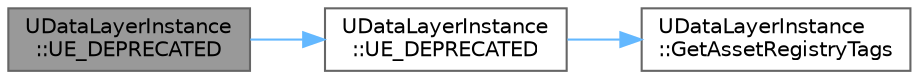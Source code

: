 digraph "UDataLayerInstance::UE_DEPRECATED"
{
 // INTERACTIVE_SVG=YES
 // LATEX_PDF_SIZE
  bgcolor="transparent";
  edge [fontname=Helvetica,fontsize=10,labelfontname=Helvetica,labelfontsize=10];
  node [fontname=Helvetica,fontsize=10,shape=box,height=0.2,width=0.4];
  rankdir="LR";
  Node1 [id="Node000001",label="UDataLayerInstance\l::UE_DEPRECATED",height=0.2,width=0.4,color="gray40", fillcolor="grey60", style="filled", fontcolor="black",tooltip=" "];
  Node1 -> Node2 [id="edge1_Node000001_Node000002",color="steelblue1",style="solid",tooltip=" "];
  Node2 [id="Node000002",label="UDataLayerInstance\l::UE_DEPRECATED",height=0.2,width=0.4,color="grey40", fillcolor="white", style="filled",URL="$de/db8/classUDataLayerInstance.html#a100ebd5861dfc2bddaab0465e3b6dda9",tooltip=" "];
  Node2 -> Node3 [id="edge2_Node000002_Node000003",color="steelblue1",style="solid",tooltip=" "];
  Node3 [id="Node000003",label="UDataLayerInstance\l::GetAssetRegistryTags",height=0.2,width=0.4,color="grey40", fillcolor="white", style="filled",URL="$de/db8/classUDataLayerInstance.html#a02670e6740cf824b30907798826ee1a6",tooltip="Gathers a list of asset registry searchable tags which are name/value pairs with some type informatio..."];
}
